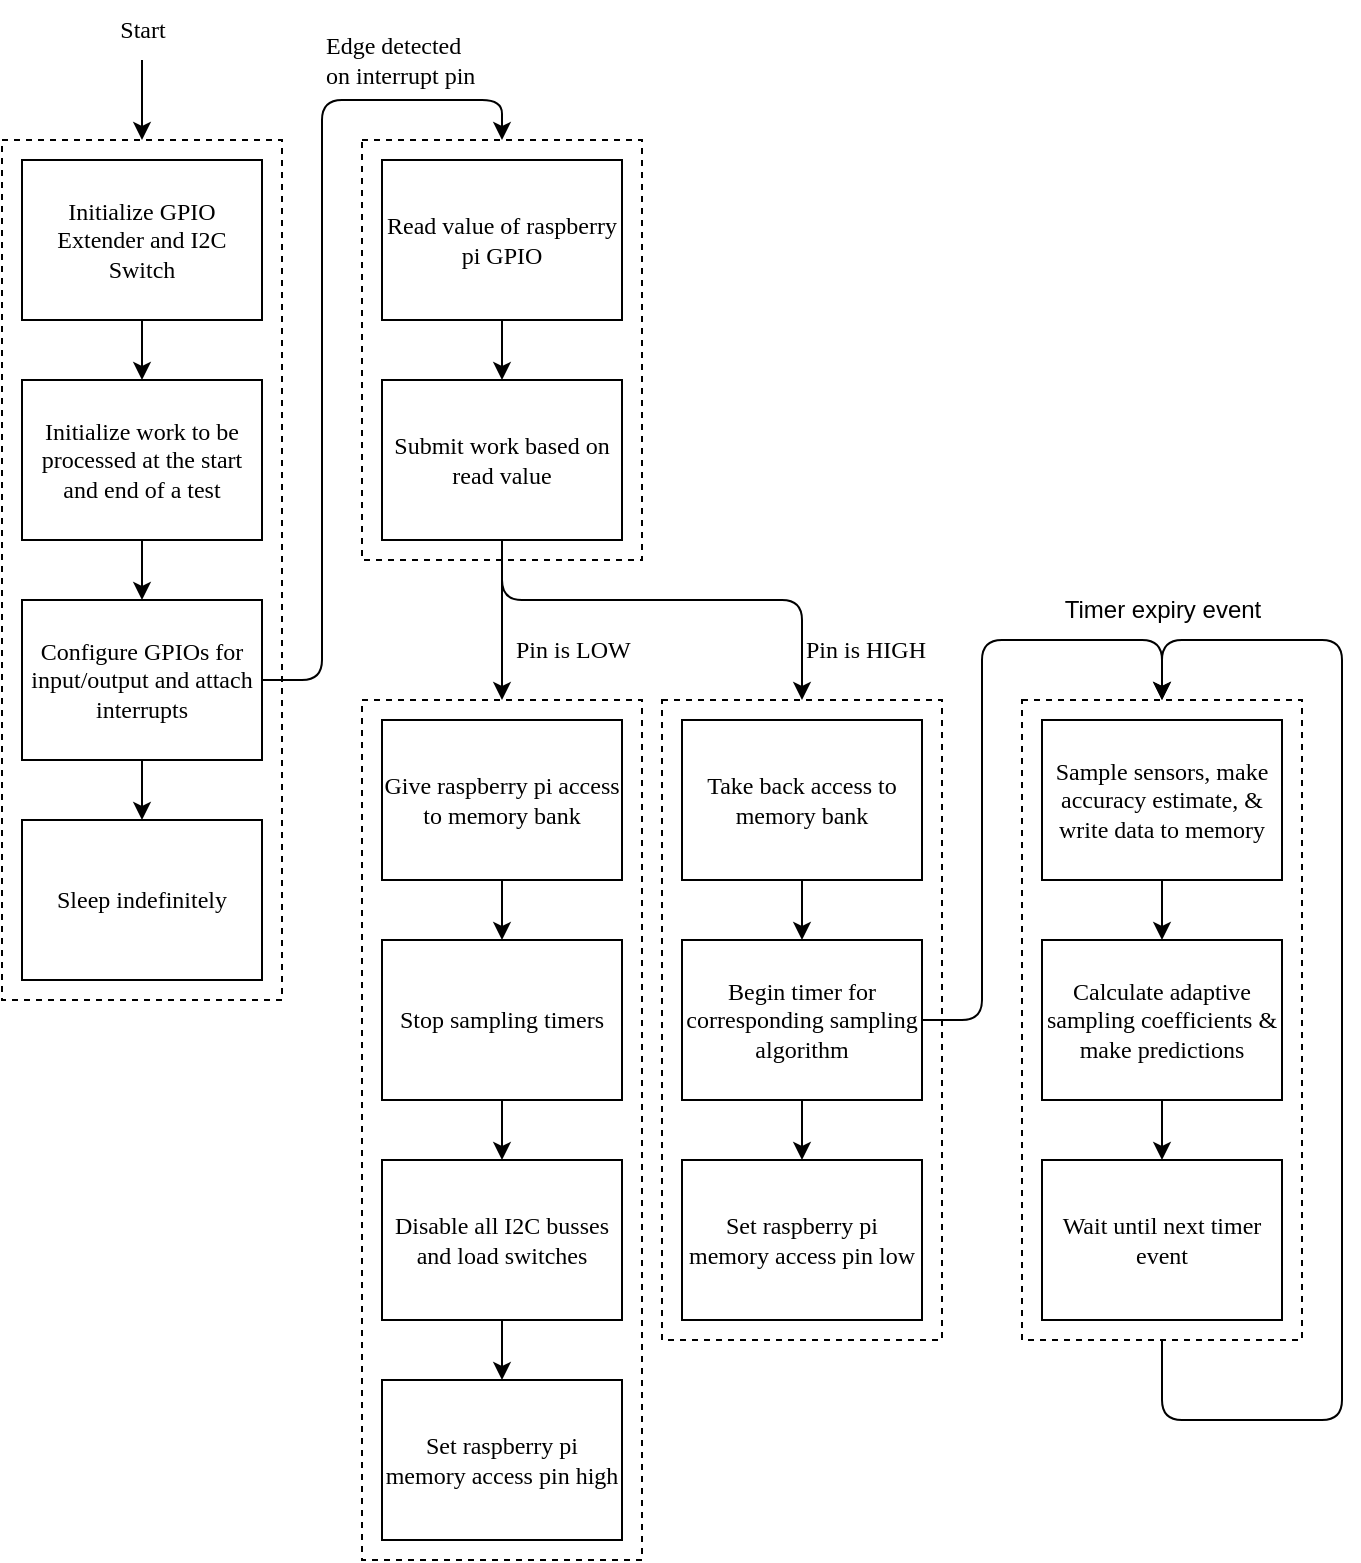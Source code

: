<mxfile>
    <diagram id="iO7c-W4i4dl4PI4mJgZy" name="Page-1">
        <mxGraphModel dx="1641" dy="915" grid="1" gridSize="10" guides="1" tooltips="1" connect="1" arrows="1" fold="1" page="0" pageScale="1" pageWidth="827" pageHeight="1169" math="0" shadow="0">
            <root>
                <mxCell id="0"/>
                <mxCell id="1" parent="0"/>
                <mxCell id="32" value="" style="rounded=0;whiteSpace=wrap;html=1;fillColor=none;dashed=1;fontFamily=Times New Roman;" parent="1" vertex="1">
                    <mxGeometry x="270" y="440" width="140" height="320" as="geometry"/>
                </mxCell>
                <mxCell id="35" value="" style="rounded=0;whiteSpace=wrap;html=1;fillColor=none;dashed=1;fontFamily=Times New Roman;" parent="1" vertex="1">
                    <mxGeometry x="120" y="440" width="140" height="430" as="geometry"/>
                </mxCell>
                <mxCell id="31" value="" style="rounded=0;whiteSpace=wrap;html=1;fillColor=none;dashed=1;fontFamily=Times New Roman;" parent="1" vertex="1">
                    <mxGeometry x="120" y="160" width="140" height="210" as="geometry"/>
                </mxCell>
                <mxCell id="30" value="" style="rounded=0;whiteSpace=wrap;html=1;fillColor=none;dashed=1;fontFamily=Times New Roman;" parent="1" vertex="1">
                    <mxGeometry x="-60" y="160" width="140" height="430" as="geometry"/>
                </mxCell>
                <mxCell id="41" style="edgeStyle=none;html=1;entryX=0.5;entryY=0;entryDx=0;entryDy=0;fontFamily=Times New Roman;" parent="1" source="3" target="5" edge="1">
                    <mxGeometry relative="1" as="geometry"/>
                </mxCell>
                <mxCell id="3" value="Initialize GPIO Extender and I2C Switch" style="rounded=0;whiteSpace=wrap;html=1;fontFamily=Times New Roman;" parent="1" vertex="1">
                    <mxGeometry x="-50" y="170" width="120" height="80" as="geometry"/>
                </mxCell>
                <mxCell id="43" style="edgeStyle=none;html=1;entryX=0.5;entryY=0;entryDx=0;entryDy=0;fontFamily=Times New Roman;" parent="1" source="4" target="7" edge="1">
                    <mxGeometry relative="1" as="geometry"/>
                </mxCell>
                <mxCell id="52" style="edgeStyle=none;html=1;entryX=0.5;entryY=0;entryDx=0;entryDy=0;fontFamily=Times New Roman;exitX=1;exitY=0.5;exitDx=0;exitDy=0;" parent="1" source="4" target="31" edge="1">
                    <mxGeometry relative="1" as="geometry">
                        <Array as="points">
                            <mxPoint x="100" y="430"/>
                            <mxPoint x="100" y="140"/>
                            <mxPoint x="190" y="140"/>
                        </Array>
                        <mxPoint x="90" y="480" as="sourcePoint"/>
                    </mxGeometry>
                </mxCell>
                <mxCell id="4" value="Configure GPIOs for input/output and attach interrupts" style="rounded=0;whiteSpace=wrap;html=1;fontFamily=Times New Roman;" parent="1" vertex="1">
                    <mxGeometry x="-50" y="390" width="120" height="80" as="geometry"/>
                </mxCell>
                <mxCell id="42" style="edgeStyle=none;html=1;entryX=0.5;entryY=0;entryDx=0;entryDy=0;fontFamily=Times New Roman;" parent="1" source="5" target="4" edge="1">
                    <mxGeometry relative="1" as="geometry"/>
                </mxCell>
                <mxCell id="5" value="Initialize work to be processed at the start and end of a test" style="rounded=0;whiteSpace=wrap;html=1;fontFamily=Times New Roman;" parent="1" vertex="1">
                    <mxGeometry x="-50" y="280" width="120" height="80" as="geometry"/>
                </mxCell>
                <mxCell id="44" style="edgeStyle=none;html=1;exitX=0.5;exitY=1;exitDx=0;exitDy=0;entryX=0.5;entryY=0;entryDx=0;entryDy=0;fontFamily=Times New Roman;" parent="1" source="6" target="8" edge="1">
                    <mxGeometry relative="1" as="geometry"/>
                </mxCell>
                <mxCell id="6" value="Read value of raspberry pi GPIO" style="rounded=0;whiteSpace=wrap;html=1;fontFamily=Times New Roman;" parent="1" vertex="1">
                    <mxGeometry x="130" y="170" width="120" height="80" as="geometry"/>
                </mxCell>
                <mxCell id="7" value="Sleep indefinitely" style="rounded=0;whiteSpace=wrap;html=1;fontFamily=Times New Roman;" parent="1" vertex="1">
                    <mxGeometry x="-50" y="500" width="120" height="80" as="geometry"/>
                </mxCell>
                <mxCell id="53" style="edgeStyle=none;html=1;entryX=0.5;entryY=0;entryDx=0;entryDy=0;fontFamily=Times New Roman;" parent="1" source="8" target="35" edge="1">
                    <mxGeometry relative="1" as="geometry"/>
                </mxCell>
                <mxCell id="54" style="edgeStyle=none;html=1;entryX=0.5;entryY=0;entryDx=0;entryDy=0;fontFamily=Times New Roman;" parent="1" source="8" target="32" edge="1">
                    <mxGeometry relative="1" as="geometry">
                        <Array as="points">
                            <mxPoint x="190" y="390"/>
                            <mxPoint x="340" y="390"/>
                        </Array>
                    </mxGeometry>
                </mxCell>
                <mxCell id="8" value="Submit work based on read value" style="rounded=0;whiteSpace=wrap;html=1;fontFamily=Times New Roman;" parent="1" vertex="1">
                    <mxGeometry x="130" y="280" width="120" height="80" as="geometry"/>
                </mxCell>
                <mxCell id="50" style="edgeStyle=none;html=1;entryX=0.5;entryY=0;entryDx=0;entryDy=0;fontFamily=Times New Roman;" parent="1" source="10" target="48" edge="1">
                    <mxGeometry relative="1" as="geometry"/>
                </mxCell>
                <mxCell id="10" value="Take back access to memory bank" style="rounded=0;whiteSpace=wrap;html=1;fontFamily=Times New Roman;" parent="1" vertex="1">
                    <mxGeometry x="280" y="450" width="120" height="80" as="geometry"/>
                </mxCell>
                <mxCell id="11" value="Set raspberry pi memory access pin low" style="rounded=0;whiteSpace=wrap;html=1;fontFamily=Times New Roman;" parent="1" vertex="1">
                    <mxGeometry x="280" y="670" width="120" height="80" as="geometry"/>
                </mxCell>
                <mxCell id="45" style="edgeStyle=none;html=1;fontFamily=Times New Roman;" parent="1" source="13" target="14" edge="1">
                    <mxGeometry relative="1" as="geometry"/>
                </mxCell>
                <mxCell id="13" value="Give raspberry pi access to memory bank" style="rounded=0;whiteSpace=wrap;html=1;fontFamily=Times New Roman;" parent="1" vertex="1">
                    <mxGeometry x="130" y="450" width="120" height="80" as="geometry"/>
                </mxCell>
                <mxCell id="46" style="edgeStyle=none;html=1;exitX=0.5;exitY=1;exitDx=0;exitDy=0;entryX=0.5;entryY=0;entryDx=0;entryDy=0;fontFamily=Times New Roman;" parent="1" source="14" target="15" edge="1">
                    <mxGeometry relative="1" as="geometry"/>
                </mxCell>
                <mxCell id="14" value="Stop sampling timers" style="rounded=0;whiteSpace=wrap;html=1;fontFamily=Times New Roman;" parent="1" vertex="1">
                    <mxGeometry x="130" y="560" width="120" height="80" as="geometry"/>
                </mxCell>
                <mxCell id="76" style="edgeStyle=orthogonalEdgeStyle;html=1;entryX=0.5;entryY=0;entryDx=0;entryDy=0;" parent="1" source="15" target="75" edge="1">
                    <mxGeometry relative="1" as="geometry"/>
                </mxCell>
                <mxCell id="15" value="Disable all I2C busses and load switches" style="rounded=0;whiteSpace=wrap;html=1;fontFamily=Times New Roman;" parent="1" vertex="1">
                    <mxGeometry x="130" y="670" width="120" height="80" as="geometry"/>
                </mxCell>
                <mxCell id="51" style="edgeStyle=none;html=1;entryX=0.5;entryY=0;entryDx=0;entryDy=0;fontFamily=Times New Roman;" parent="1" source="48" target="11" edge="1">
                    <mxGeometry relative="1" as="geometry"/>
                </mxCell>
                <mxCell id="69" value="" style="edgeStyle=orthogonalEdgeStyle;html=1;entryX=0.5;entryY=0;entryDx=0;entryDy=0;" parent="1" source="48" target="62" edge="1">
                    <mxGeometry relative="1" as="geometry">
                        <Array as="points">
                            <mxPoint x="430" y="600"/>
                            <mxPoint x="430" y="410"/>
                            <mxPoint x="520" y="410"/>
                        </Array>
                    </mxGeometry>
                </mxCell>
                <mxCell id="48" value="Begin timer for corresponding sampling algorithm" style="rounded=0;whiteSpace=wrap;html=1;fontFamily=Times New Roman;" parent="1" vertex="1">
                    <mxGeometry x="280" y="560" width="120" height="80" as="geometry"/>
                </mxCell>
                <mxCell id="55" value="Pin is HIGH" style="text;html=1;align=left;verticalAlign=middle;resizable=0;points=[];autosize=1;strokeColor=none;fillColor=none;fontFamily=Times New Roman;" parent="1" vertex="1">
                    <mxGeometry x="340" y="400" width="80" height="30" as="geometry"/>
                </mxCell>
                <mxCell id="56" value="Pin is LOW" style="text;html=1;align=left;verticalAlign=middle;resizable=0;points=[];autosize=1;strokeColor=none;fillColor=none;fontFamily=Times New Roman;" parent="1" vertex="1">
                    <mxGeometry x="195" y="400" width="80" height="30" as="geometry"/>
                </mxCell>
                <mxCell id="57" value="Edge detected&lt;br&gt;on interrupt pin" style="text;html=1;align=left;verticalAlign=middle;resizable=0;points=[];autosize=1;strokeColor=none;fillColor=none;fontFamily=Times New Roman;" parent="1" vertex="1">
                    <mxGeometry x="100" y="100" width="100" height="40" as="geometry"/>
                </mxCell>
                <mxCell id="62" value="" style="rounded=0;whiteSpace=wrap;html=1;fillColor=none;dashed=1;fontFamily=Times New Roman;" parent="1" vertex="1">
                    <mxGeometry x="450" y="440" width="140" height="320" as="geometry"/>
                </mxCell>
                <mxCell id="63" style="edgeStyle=none;html=1;entryX=0.5;entryY=0;entryDx=0;entryDy=0;fontFamily=Times New Roman;" parent="1" source="64" target="67" edge="1">
                    <mxGeometry relative="1" as="geometry"/>
                </mxCell>
                <mxCell id="64" value="Sample sensors, make accuracy estimate, &amp;amp; write data to memory" style="rounded=0;whiteSpace=wrap;html=1;fontFamily=Times New Roman;" parent="1" vertex="1">
                    <mxGeometry x="460" y="450" width="120" height="80" as="geometry"/>
                </mxCell>
                <mxCell id="65" value="Wait until next timer event" style="rounded=0;whiteSpace=wrap;html=1;fontFamily=Times New Roman;" parent="1" vertex="1">
                    <mxGeometry x="460" y="670" width="120" height="80" as="geometry"/>
                </mxCell>
                <mxCell id="66" style="edgeStyle=none;html=1;entryX=0.5;entryY=0;entryDx=0;entryDy=0;fontFamily=Times New Roman;" parent="1" source="67" target="65" edge="1">
                    <mxGeometry relative="1" as="geometry"/>
                </mxCell>
                <mxCell id="67" value="Calculate adaptive sampling coefficients &amp;amp; make predictions" style="rounded=0;whiteSpace=wrap;html=1;fontFamily=Times New Roman;" parent="1" vertex="1">
                    <mxGeometry x="460" y="560" width="120" height="80" as="geometry"/>
                </mxCell>
                <mxCell id="71" style="edgeStyle=none;html=1;entryX=0.5;entryY=0;entryDx=0;entryDy=0;" parent="1" source="62" target="62" edge="1">
                    <mxGeometry relative="1" as="geometry">
                        <Array as="points">
                            <mxPoint x="520" y="800"/>
                            <mxPoint x="610" y="800"/>
                            <mxPoint x="610" y="410"/>
                            <mxPoint x="520" y="410"/>
                        </Array>
                    </mxGeometry>
                </mxCell>
                <mxCell id="72" value="Timer expiry event" style="text;html=1;align=center;verticalAlign=middle;resizable=0;points=[];autosize=1;strokeColor=none;fillColor=none;" parent="1" vertex="1">
                    <mxGeometry x="460" y="380" width="120" height="30" as="geometry"/>
                </mxCell>
                <mxCell id="75" value="Set raspberry pi memory access pin high" style="rounded=0;whiteSpace=wrap;html=1;fontFamily=Times New Roman;" parent="1" vertex="1">
                    <mxGeometry x="130" y="780" width="120" height="80" as="geometry"/>
                </mxCell>
                <mxCell id="77" value="" style="edgeStyle=none;orthogonalLoop=1;jettySize=auto;html=1;entryX=0.5;entryY=0;entryDx=0;entryDy=0;" edge="1" parent="1" target="30">
                    <mxGeometry width="100" relative="1" as="geometry">
                        <mxPoint x="10" y="120" as="sourcePoint"/>
                        <mxPoint x="10" y="100" as="targetPoint"/>
                        <Array as="points"/>
                    </mxGeometry>
                </mxCell>
                <mxCell id="78" value="Start" style="text;html=1;align=center;verticalAlign=middle;resizable=0;points=[];autosize=1;strokeColor=none;fillColor=none;fontFamily=Times New Roman;" vertex="1" parent="1">
                    <mxGeometry x="-15" y="90" width="50" height="30" as="geometry"/>
                </mxCell>
            </root>
        </mxGraphModel>
    </diagram>
</mxfile>